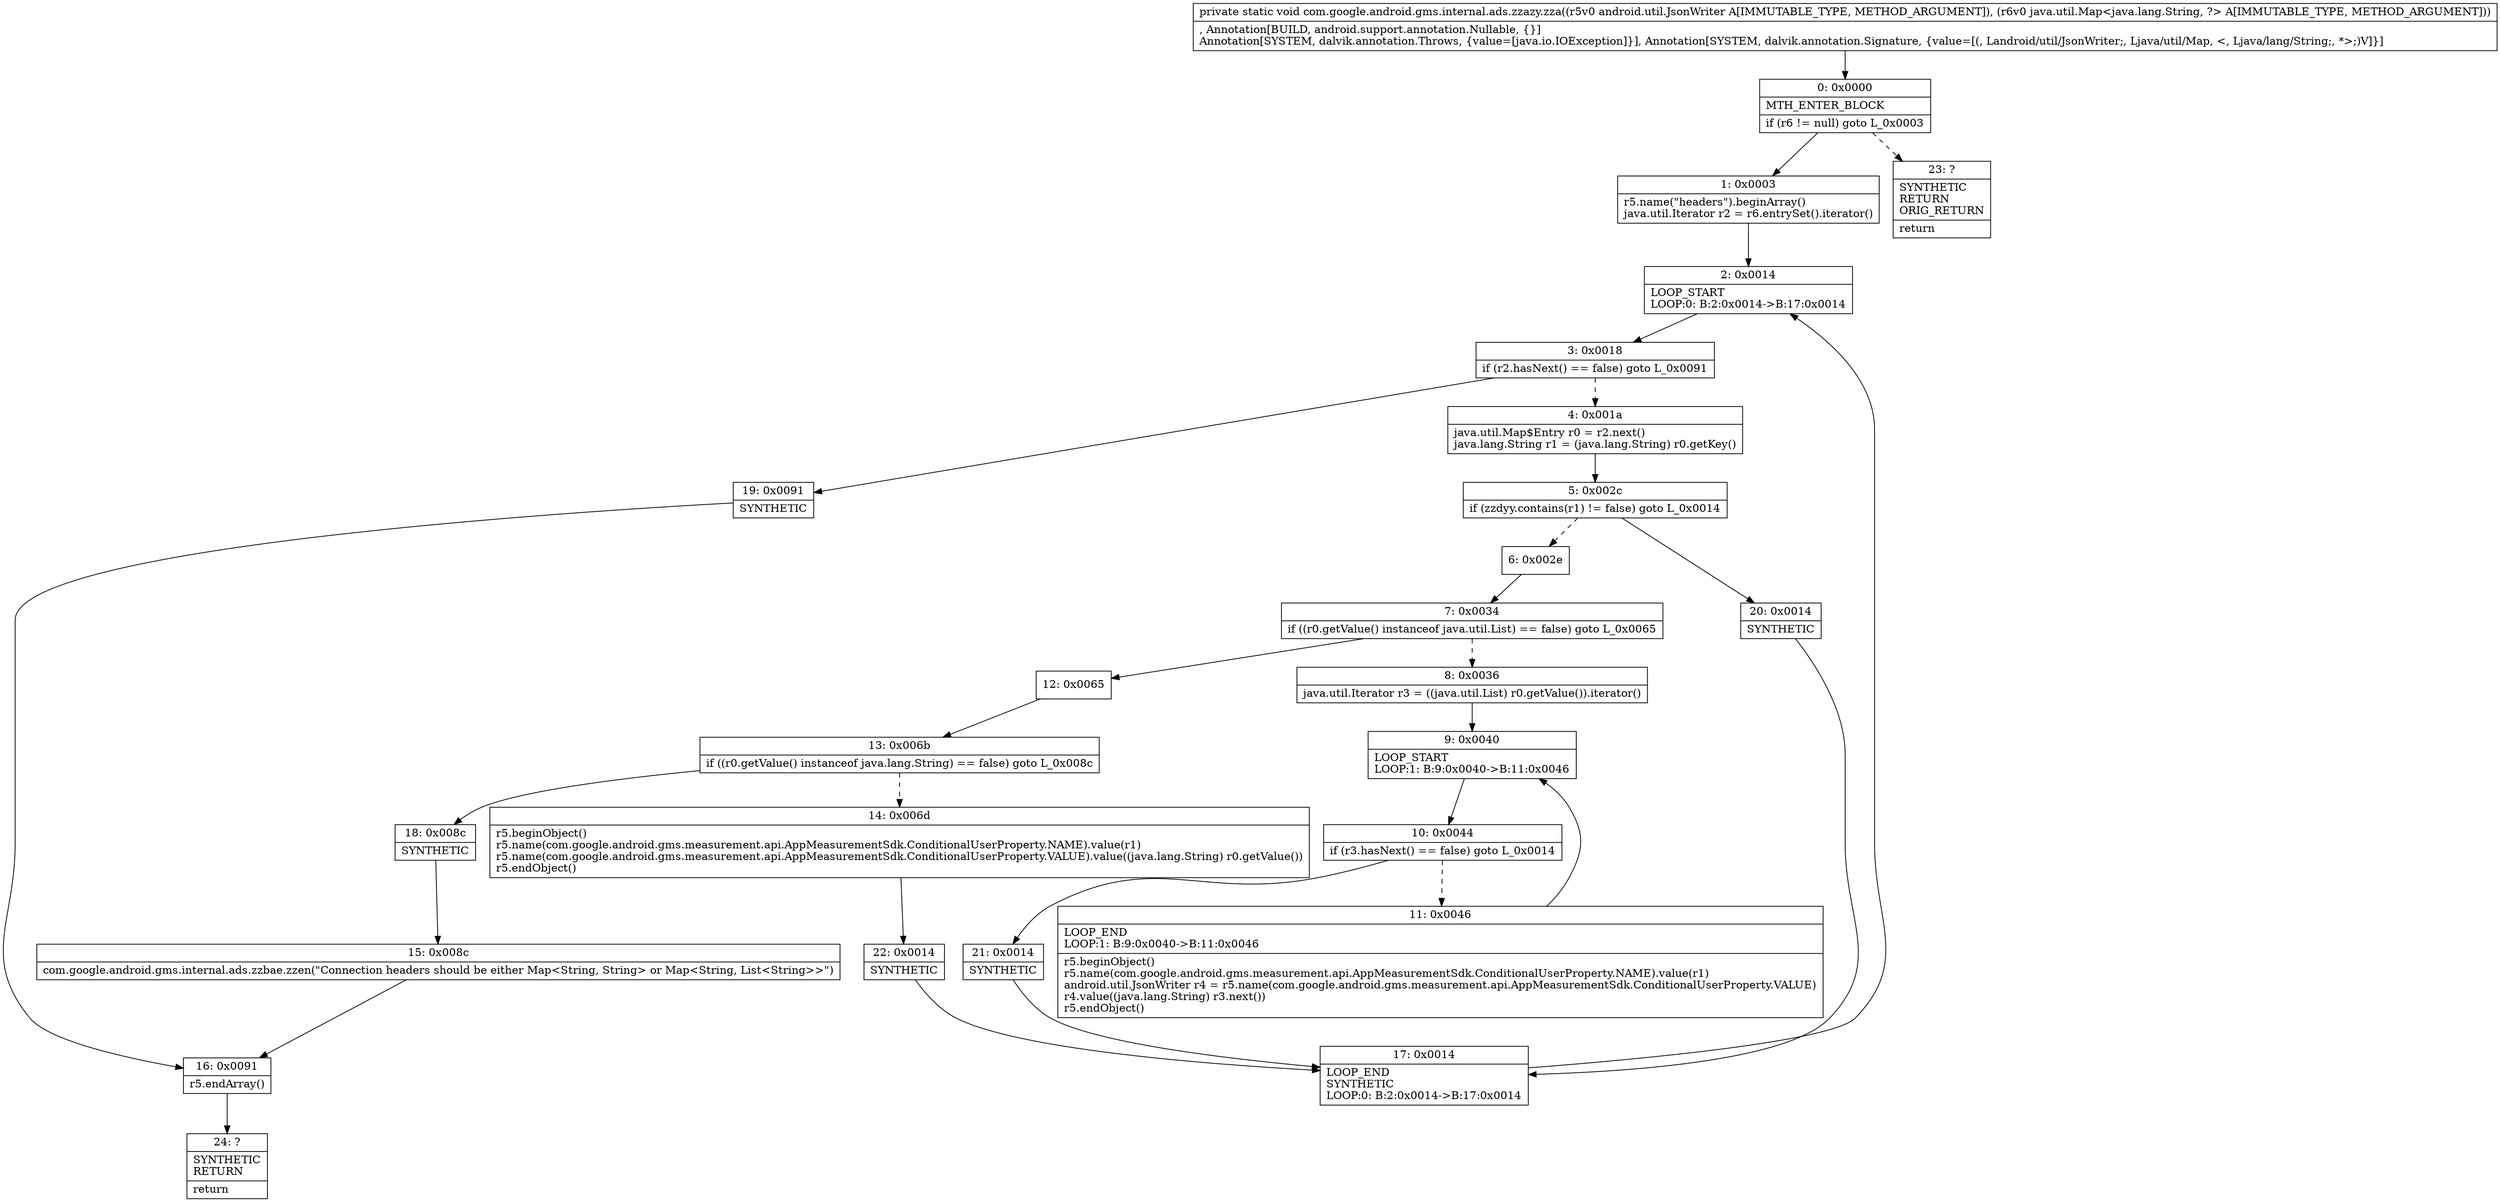 digraph "CFG forcom.google.android.gms.internal.ads.zzazy.zza(Landroid\/util\/JsonWriter;Ljava\/util\/Map;)V" {
Node_0 [shape=record,label="{0\:\ 0x0000|MTH_ENTER_BLOCK\l|if (r6 != null) goto L_0x0003\l}"];
Node_1 [shape=record,label="{1\:\ 0x0003|r5.name(\"headers\").beginArray()\ljava.util.Iterator r2 = r6.entrySet().iterator()\l}"];
Node_2 [shape=record,label="{2\:\ 0x0014|LOOP_START\lLOOP:0: B:2:0x0014\-\>B:17:0x0014\l}"];
Node_3 [shape=record,label="{3\:\ 0x0018|if (r2.hasNext() == false) goto L_0x0091\l}"];
Node_4 [shape=record,label="{4\:\ 0x001a|java.util.Map$Entry r0 = r2.next()\ljava.lang.String r1 = (java.lang.String) r0.getKey()\l}"];
Node_5 [shape=record,label="{5\:\ 0x002c|if (zzdyy.contains(r1) != false) goto L_0x0014\l}"];
Node_6 [shape=record,label="{6\:\ 0x002e}"];
Node_7 [shape=record,label="{7\:\ 0x0034|if ((r0.getValue() instanceof java.util.List) == false) goto L_0x0065\l}"];
Node_8 [shape=record,label="{8\:\ 0x0036|java.util.Iterator r3 = ((java.util.List) r0.getValue()).iterator()\l}"];
Node_9 [shape=record,label="{9\:\ 0x0040|LOOP_START\lLOOP:1: B:9:0x0040\-\>B:11:0x0046\l}"];
Node_10 [shape=record,label="{10\:\ 0x0044|if (r3.hasNext() == false) goto L_0x0014\l}"];
Node_11 [shape=record,label="{11\:\ 0x0046|LOOP_END\lLOOP:1: B:9:0x0040\-\>B:11:0x0046\l|r5.beginObject()\lr5.name(com.google.android.gms.measurement.api.AppMeasurementSdk.ConditionalUserProperty.NAME).value(r1)\landroid.util.JsonWriter r4 = r5.name(com.google.android.gms.measurement.api.AppMeasurementSdk.ConditionalUserProperty.VALUE)\lr4.value((java.lang.String) r3.next())\lr5.endObject()\l}"];
Node_12 [shape=record,label="{12\:\ 0x0065}"];
Node_13 [shape=record,label="{13\:\ 0x006b|if ((r0.getValue() instanceof java.lang.String) == false) goto L_0x008c\l}"];
Node_14 [shape=record,label="{14\:\ 0x006d|r5.beginObject()\lr5.name(com.google.android.gms.measurement.api.AppMeasurementSdk.ConditionalUserProperty.NAME).value(r1)\lr5.name(com.google.android.gms.measurement.api.AppMeasurementSdk.ConditionalUserProperty.VALUE).value((java.lang.String) r0.getValue())\lr5.endObject()\l}"];
Node_15 [shape=record,label="{15\:\ 0x008c|com.google.android.gms.internal.ads.zzbae.zzen(\"Connection headers should be either Map\<String, String\> or Map\<String, List\<String\>\>\")\l}"];
Node_16 [shape=record,label="{16\:\ 0x0091|r5.endArray()\l}"];
Node_17 [shape=record,label="{17\:\ 0x0014|LOOP_END\lSYNTHETIC\lLOOP:0: B:2:0x0014\-\>B:17:0x0014\l}"];
Node_18 [shape=record,label="{18\:\ 0x008c|SYNTHETIC\l}"];
Node_19 [shape=record,label="{19\:\ 0x0091|SYNTHETIC\l}"];
Node_20 [shape=record,label="{20\:\ 0x0014|SYNTHETIC\l}"];
Node_21 [shape=record,label="{21\:\ 0x0014|SYNTHETIC\l}"];
Node_22 [shape=record,label="{22\:\ 0x0014|SYNTHETIC\l}"];
Node_23 [shape=record,label="{23\:\ ?|SYNTHETIC\lRETURN\lORIG_RETURN\l|return\l}"];
Node_24 [shape=record,label="{24\:\ ?|SYNTHETIC\lRETURN\l|return\l}"];
MethodNode[shape=record,label="{private static void com.google.android.gms.internal.ads.zzazy.zza((r5v0 android.util.JsonWriter A[IMMUTABLE_TYPE, METHOD_ARGUMENT]), (r6v0 java.util.Map\<java.lang.String, ?\> A[IMMUTABLE_TYPE, METHOD_ARGUMENT]))  | , Annotation[BUILD, android.support.annotation.Nullable, \{\}]\lAnnotation[SYSTEM, dalvik.annotation.Throws, \{value=[java.io.IOException]\}], Annotation[SYSTEM, dalvik.annotation.Signature, \{value=[(, Landroid\/util\/JsonWriter;, Ljava\/util\/Map, \<, Ljava\/lang\/String;, *\>;)V]\}]\l}"];
MethodNode -> Node_0;
Node_0 -> Node_1;
Node_0 -> Node_23[style=dashed];
Node_1 -> Node_2;
Node_2 -> Node_3;
Node_3 -> Node_4[style=dashed];
Node_3 -> Node_19;
Node_4 -> Node_5;
Node_5 -> Node_6[style=dashed];
Node_5 -> Node_20;
Node_6 -> Node_7;
Node_7 -> Node_8[style=dashed];
Node_7 -> Node_12;
Node_8 -> Node_9;
Node_9 -> Node_10;
Node_10 -> Node_11[style=dashed];
Node_10 -> Node_21;
Node_11 -> Node_9;
Node_12 -> Node_13;
Node_13 -> Node_14[style=dashed];
Node_13 -> Node_18;
Node_14 -> Node_22;
Node_15 -> Node_16;
Node_16 -> Node_24;
Node_17 -> Node_2;
Node_18 -> Node_15;
Node_19 -> Node_16;
Node_20 -> Node_17;
Node_21 -> Node_17;
Node_22 -> Node_17;
}

